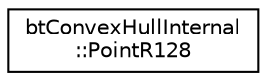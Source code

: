 digraph "Graphical Class Hierarchy"
{
  edge [fontname="Helvetica",fontsize="10",labelfontname="Helvetica",labelfontsize="10"];
  node [fontname="Helvetica",fontsize="10",shape=record];
  rankdir="LR";
  Node1 [label="btConvexHullInternal\l::PointR128",height=0.2,width=0.4,color="black", fillcolor="white", style="filled",URL="$classbt_convex_hull_internal_1_1_point_r128.html"];
}
